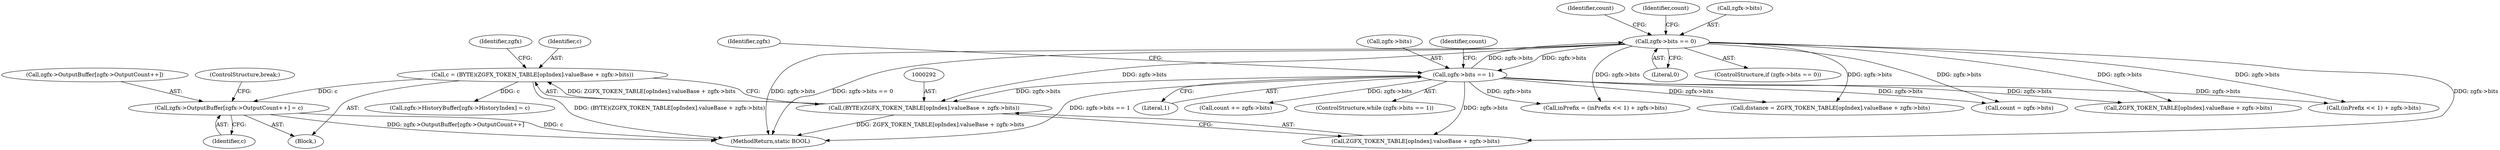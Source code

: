 digraph "0_FreeRDP_17c363a5162fd4dc77b1df54e48d7bd9bf6b3be7_0@array" {
"1000325" [label="(Call,zgfx->OutputBuffer[zgfx->OutputCount++] = c)"];
"1000289" [label="(Call,c = (BYTE)(ZGFX_TOKEN_TABLE[opIndex].valueBase + zgfx->bits))"];
"1000291" [label="(Call,(BYTE)(ZGFX_TOKEN_TABLE[opIndex].valueBase + zgfx->bits))"];
"1000364" [label="(Call,zgfx->bits == 0)"];
"1000385" [label="(Call,zgfx->bits == 1)"];
"1000255" [label="(Call,(inPrefix << 1) + zgfx->bits)"];
"1000400" [label="(Identifier,zgfx)"];
"1000385" [label="(Call,zgfx->bits == 1)"];
"1000440" [label="(Call,count = zgfx->bits)"];
"1000289" [label="(Call,c = (BYTE)(ZGFX_TOKEN_TABLE[opIndex].valueBase + zgfx->bits))"];
"1000291" [label="(Call,(BYTE)(ZGFX_TOKEN_TABLE[opIndex].valueBase + zgfx->bits))"];
"1000389" [label="(Literal,1)"];
"1000368" [label="(Literal,0)"];
"1000253" [label="(Call,inPrefix = (inPrefix << 1) + zgfx->bits)"];
"1000386" [label="(Call,zgfx->bits)"];
"1000344" [label="(Call,distance = ZGFX_TOKEN_TABLE[opIndex].valueBase + zgfx->bits)"];
"1000392" [label="(Identifier,count)"];
"1000281" [label="(Block,)"];
"1000364" [label="(Call,zgfx->bits == 0)"];
"1000402" [label="(Call,count += zgfx->bits)"];
"1000498" [label="(ControlStructure,break;)"];
"1000501" [label="(MethodReturn,static BOOL)"];
"1000302" [label="(Call,zgfx->HistoryBuffer[zgfx->HistoryIndex] = c)"];
"1000363" [label="(ControlStructure,if (zgfx->bits == 0))"];
"1000376" [label="(Identifier,count)"];
"1000384" [label="(ControlStructure,while (zgfx->bits == 1))"];
"1000290" [label="(Identifier,c)"];
"1000326" [label="(Call,zgfx->OutputBuffer[zgfx->OutputCount++])"];
"1000371" [label="(Identifier,count)"];
"1000346" [label="(Call,ZGFX_TOKEN_TABLE[opIndex].valueBase + zgfx->bits)"];
"1000293" [label="(Call,ZGFX_TOKEN_TABLE[opIndex].valueBase + zgfx->bits)"];
"1000325" [label="(Call,zgfx->OutputBuffer[zgfx->OutputCount++] = c)"];
"1000365" [label="(Call,zgfx->bits)"];
"1000334" [label="(Identifier,c)"];
"1000305" [label="(Identifier,zgfx)"];
"1000325" -> "1000281"  [label="AST: "];
"1000325" -> "1000334"  [label="CFG: "];
"1000326" -> "1000325"  [label="AST: "];
"1000334" -> "1000325"  [label="AST: "];
"1000498" -> "1000325"  [label="CFG: "];
"1000325" -> "1000501"  [label="DDG: zgfx->OutputBuffer[zgfx->OutputCount++]"];
"1000325" -> "1000501"  [label="DDG: c"];
"1000289" -> "1000325"  [label="DDG: c"];
"1000289" -> "1000281"  [label="AST: "];
"1000289" -> "1000291"  [label="CFG: "];
"1000290" -> "1000289"  [label="AST: "];
"1000291" -> "1000289"  [label="AST: "];
"1000305" -> "1000289"  [label="CFG: "];
"1000289" -> "1000501"  [label="DDG: (BYTE)(ZGFX_TOKEN_TABLE[opIndex].valueBase + zgfx->bits)"];
"1000291" -> "1000289"  [label="DDG: ZGFX_TOKEN_TABLE[opIndex].valueBase + zgfx->bits"];
"1000289" -> "1000302"  [label="DDG: c"];
"1000291" -> "1000293"  [label="CFG: "];
"1000292" -> "1000291"  [label="AST: "];
"1000293" -> "1000291"  [label="AST: "];
"1000291" -> "1000501"  [label="DDG: ZGFX_TOKEN_TABLE[opIndex].valueBase + zgfx->bits"];
"1000364" -> "1000291"  [label="DDG: zgfx->bits"];
"1000385" -> "1000291"  [label="DDG: zgfx->bits"];
"1000364" -> "1000363"  [label="AST: "];
"1000364" -> "1000368"  [label="CFG: "];
"1000365" -> "1000364"  [label="AST: "];
"1000368" -> "1000364"  [label="AST: "];
"1000371" -> "1000364"  [label="CFG: "];
"1000376" -> "1000364"  [label="CFG: "];
"1000364" -> "1000501"  [label="DDG: zgfx->bits"];
"1000364" -> "1000501"  [label="DDG: zgfx->bits == 0"];
"1000364" -> "1000253"  [label="DDG: zgfx->bits"];
"1000364" -> "1000255"  [label="DDG: zgfx->bits"];
"1000364" -> "1000293"  [label="DDG: zgfx->bits"];
"1000364" -> "1000344"  [label="DDG: zgfx->bits"];
"1000364" -> "1000346"  [label="DDG: zgfx->bits"];
"1000385" -> "1000364"  [label="DDG: zgfx->bits"];
"1000364" -> "1000385"  [label="DDG: zgfx->bits"];
"1000364" -> "1000440"  [label="DDG: zgfx->bits"];
"1000385" -> "1000384"  [label="AST: "];
"1000385" -> "1000389"  [label="CFG: "];
"1000386" -> "1000385"  [label="AST: "];
"1000389" -> "1000385"  [label="AST: "];
"1000392" -> "1000385"  [label="CFG: "];
"1000400" -> "1000385"  [label="CFG: "];
"1000385" -> "1000501"  [label="DDG: zgfx->bits == 1"];
"1000385" -> "1000253"  [label="DDG: zgfx->bits"];
"1000385" -> "1000255"  [label="DDG: zgfx->bits"];
"1000385" -> "1000293"  [label="DDG: zgfx->bits"];
"1000385" -> "1000344"  [label="DDG: zgfx->bits"];
"1000385" -> "1000346"  [label="DDG: zgfx->bits"];
"1000385" -> "1000402"  [label="DDG: zgfx->bits"];
"1000385" -> "1000440"  [label="DDG: zgfx->bits"];
}
